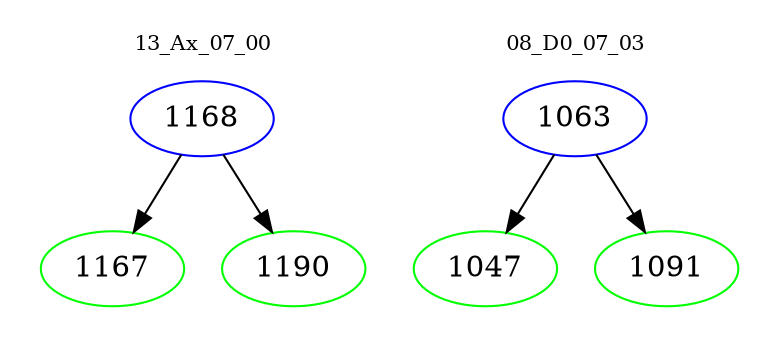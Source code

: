 digraph{
subgraph cluster_0 {
color = white
label = "13_Ax_07_00";
fontsize=10;
T0_1168 [label="1168", color="blue"]
T0_1168 -> T0_1167 [color="black"]
T0_1167 [label="1167", color="green"]
T0_1168 -> T0_1190 [color="black"]
T0_1190 [label="1190", color="green"]
}
subgraph cluster_1 {
color = white
label = "08_D0_07_03";
fontsize=10;
T1_1063 [label="1063", color="blue"]
T1_1063 -> T1_1047 [color="black"]
T1_1047 [label="1047", color="green"]
T1_1063 -> T1_1091 [color="black"]
T1_1091 [label="1091", color="green"]
}
}
